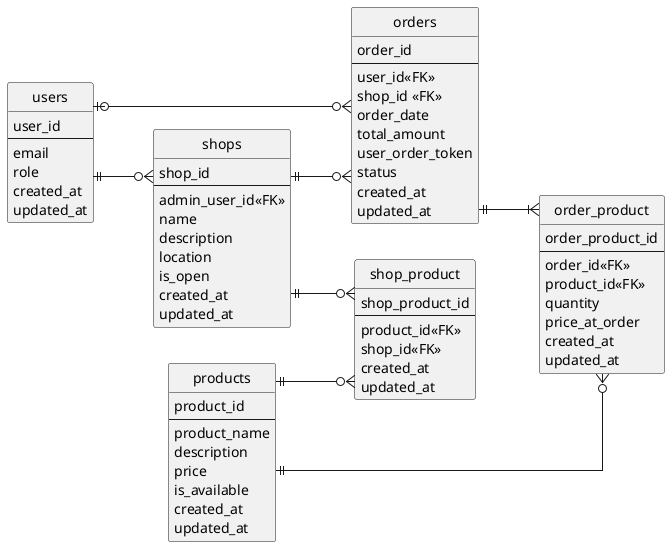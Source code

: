 @startuml mobileorder
' hide the spot
hide circle

' avoid problems with angled crows feet
skinparam linetype ortho
left to right direction

entity "users" as users {
  user_id
  --
  email
  role
  created_at
  updated_at
}

entity "orders" as orders {
  order_id
  --
  user_id<<FK>>
  shop_id <<FK>>
  order_date
  total_amount
  user_order_token
  status
  created_at
  updated_at
}

entity "order_product" as order_product {
  order_product_id
  --
  order_id<<FK>>
  product_id<<FK>>
  quantity
  price_at_order
  created_at
  updated_at
}

entity "products" as products {
  product_id
  --
  product_name
  description
  price
  is_available
  created_at
  updated_at
}

entity "shop_product" as shop_product {
  shop_product_id
  --
  product_id<<FK>>
  shop_id<<FK>>
  created_at
  updated_at
}

entity "shops" as shops {
  shop_id
  --
  admin_user_id<<FK>>
  name
  description
  location
  is_open
  created_at
  updated_at
}

users ||--o{ shops
users |o--o{ orders
orders ||--|{ order_product
products ||--o{ order_product
products ||--o{ shop_product
shops ||--o{ shop_product
shops ||--o{ orders

@enduml
